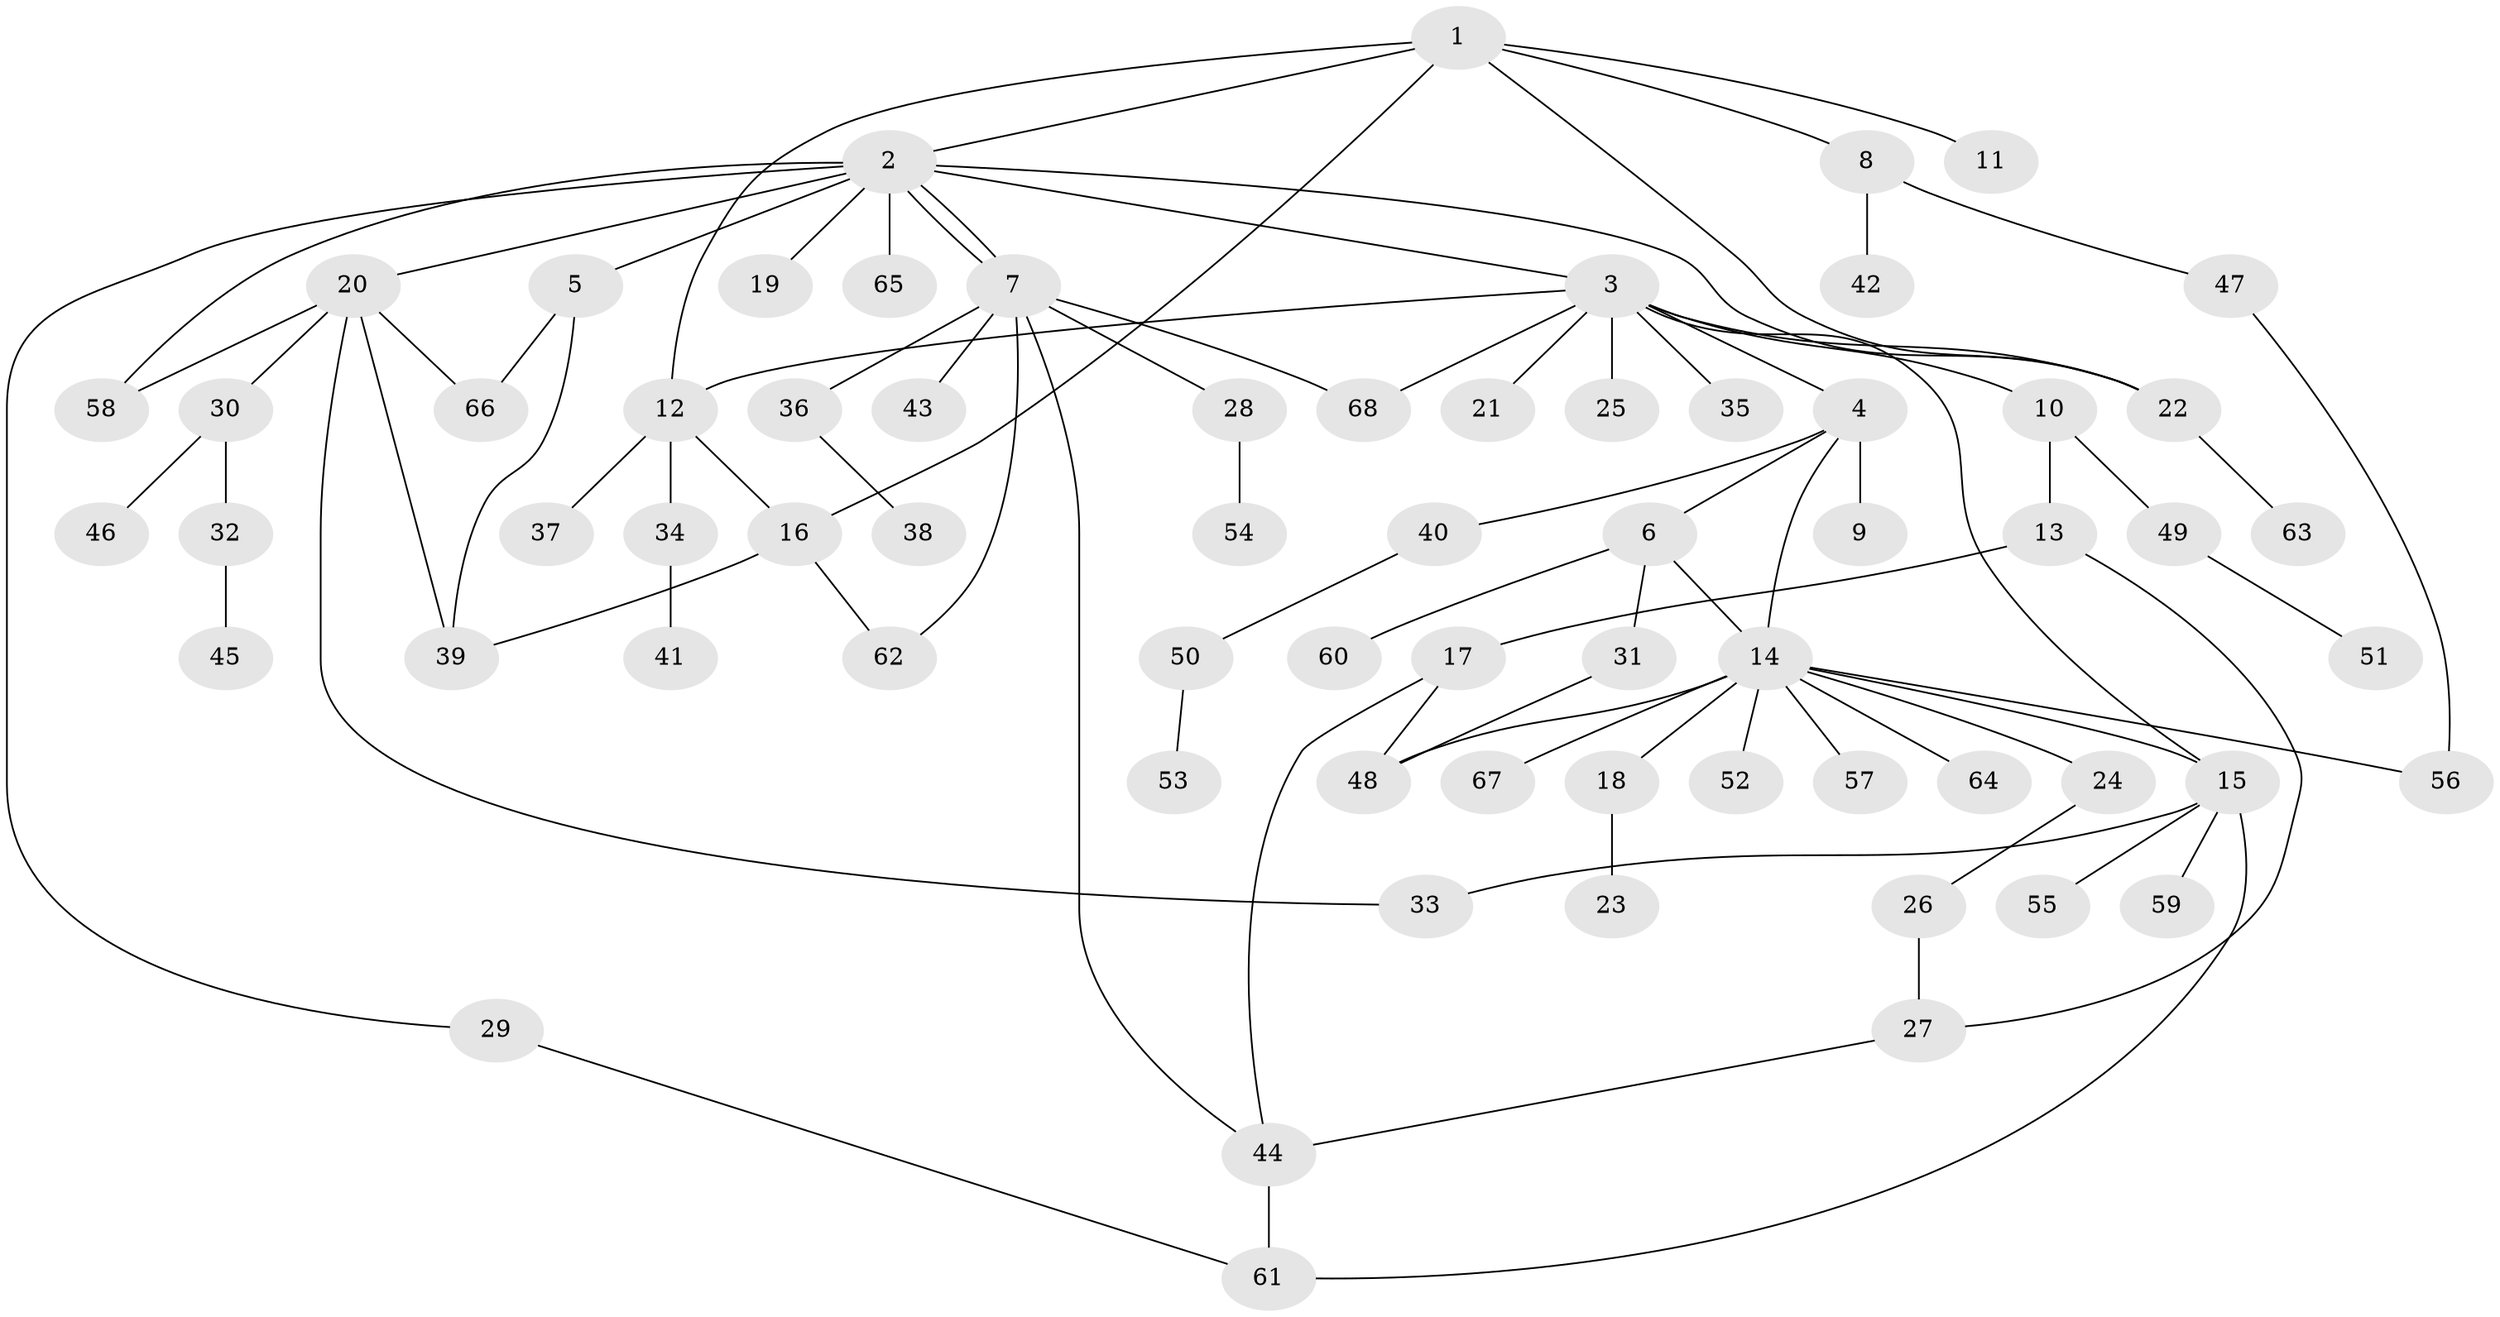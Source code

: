 // coarse degree distribution, {7: 0.041666666666666664, 14: 0.020833333333333332, 10: 0.020833333333333332, 4: 0.08333333333333333, 3: 0.125, 1: 0.5208333333333334, 11: 0.020833333333333332, 6: 0.020833333333333332, 2: 0.14583333333333334}
// Generated by graph-tools (version 1.1) at 2025/23/03/03/25 07:23:48]
// undirected, 68 vertices, 89 edges
graph export_dot {
graph [start="1"]
  node [color=gray90,style=filled];
  1;
  2;
  3;
  4;
  5;
  6;
  7;
  8;
  9;
  10;
  11;
  12;
  13;
  14;
  15;
  16;
  17;
  18;
  19;
  20;
  21;
  22;
  23;
  24;
  25;
  26;
  27;
  28;
  29;
  30;
  31;
  32;
  33;
  34;
  35;
  36;
  37;
  38;
  39;
  40;
  41;
  42;
  43;
  44;
  45;
  46;
  47;
  48;
  49;
  50;
  51;
  52;
  53;
  54;
  55;
  56;
  57;
  58;
  59;
  60;
  61;
  62;
  63;
  64;
  65;
  66;
  67;
  68;
  1 -- 2;
  1 -- 8;
  1 -- 11;
  1 -- 12;
  1 -- 16;
  1 -- 22;
  2 -- 3;
  2 -- 5;
  2 -- 7;
  2 -- 7;
  2 -- 19;
  2 -- 20;
  2 -- 22;
  2 -- 29;
  2 -- 58;
  2 -- 65;
  3 -- 4;
  3 -- 10;
  3 -- 12;
  3 -- 15;
  3 -- 21;
  3 -- 22;
  3 -- 25;
  3 -- 35;
  3 -- 68;
  4 -- 6;
  4 -- 9;
  4 -- 14;
  4 -- 40;
  5 -- 39;
  5 -- 66;
  6 -- 14;
  6 -- 31;
  6 -- 60;
  7 -- 28;
  7 -- 36;
  7 -- 43;
  7 -- 44;
  7 -- 62;
  7 -- 68;
  8 -- 42;
  8 -- 47;
  10 -- 13;
  10 -- 49;
  12 -- 16;
  12 -- 34;
  12 -- 37;
  13 -- 17;
  13 -- 27;
  14 -- 15;
  14 -- 18;
  14 -- 24;
  14 -- 48;
  14 -- 52;
  14 -- 56;
  14 -- 57;
  14 -- 64;
  14 -- 67;
  15 -- 33;
  15 -- 55;
  15 -- 59;
  15 -- 61;
  16 -- 39;
  16 -- 62;
  17 -- 44;
  17 -- 48;
  18 -- 23;
  20 -- 30;
  20 -- 33;
  20 -- 39;
  20 -- 58;
  20 -- 66;
  22 -- 63;
  24 -- 26;
  26 -- 27;
  27 -- 44;
  28 -- 54;
  29 -- 61;
  30 -- 32;
  30 -- 46;
  31 -- 48;
  32 -- 45;
  34 -- 41;
  36 -- 38;
  40 -- 50;
  44 -- 61;
  47 -- 56;
  49 -- 51;
  50 -- 53;
}
